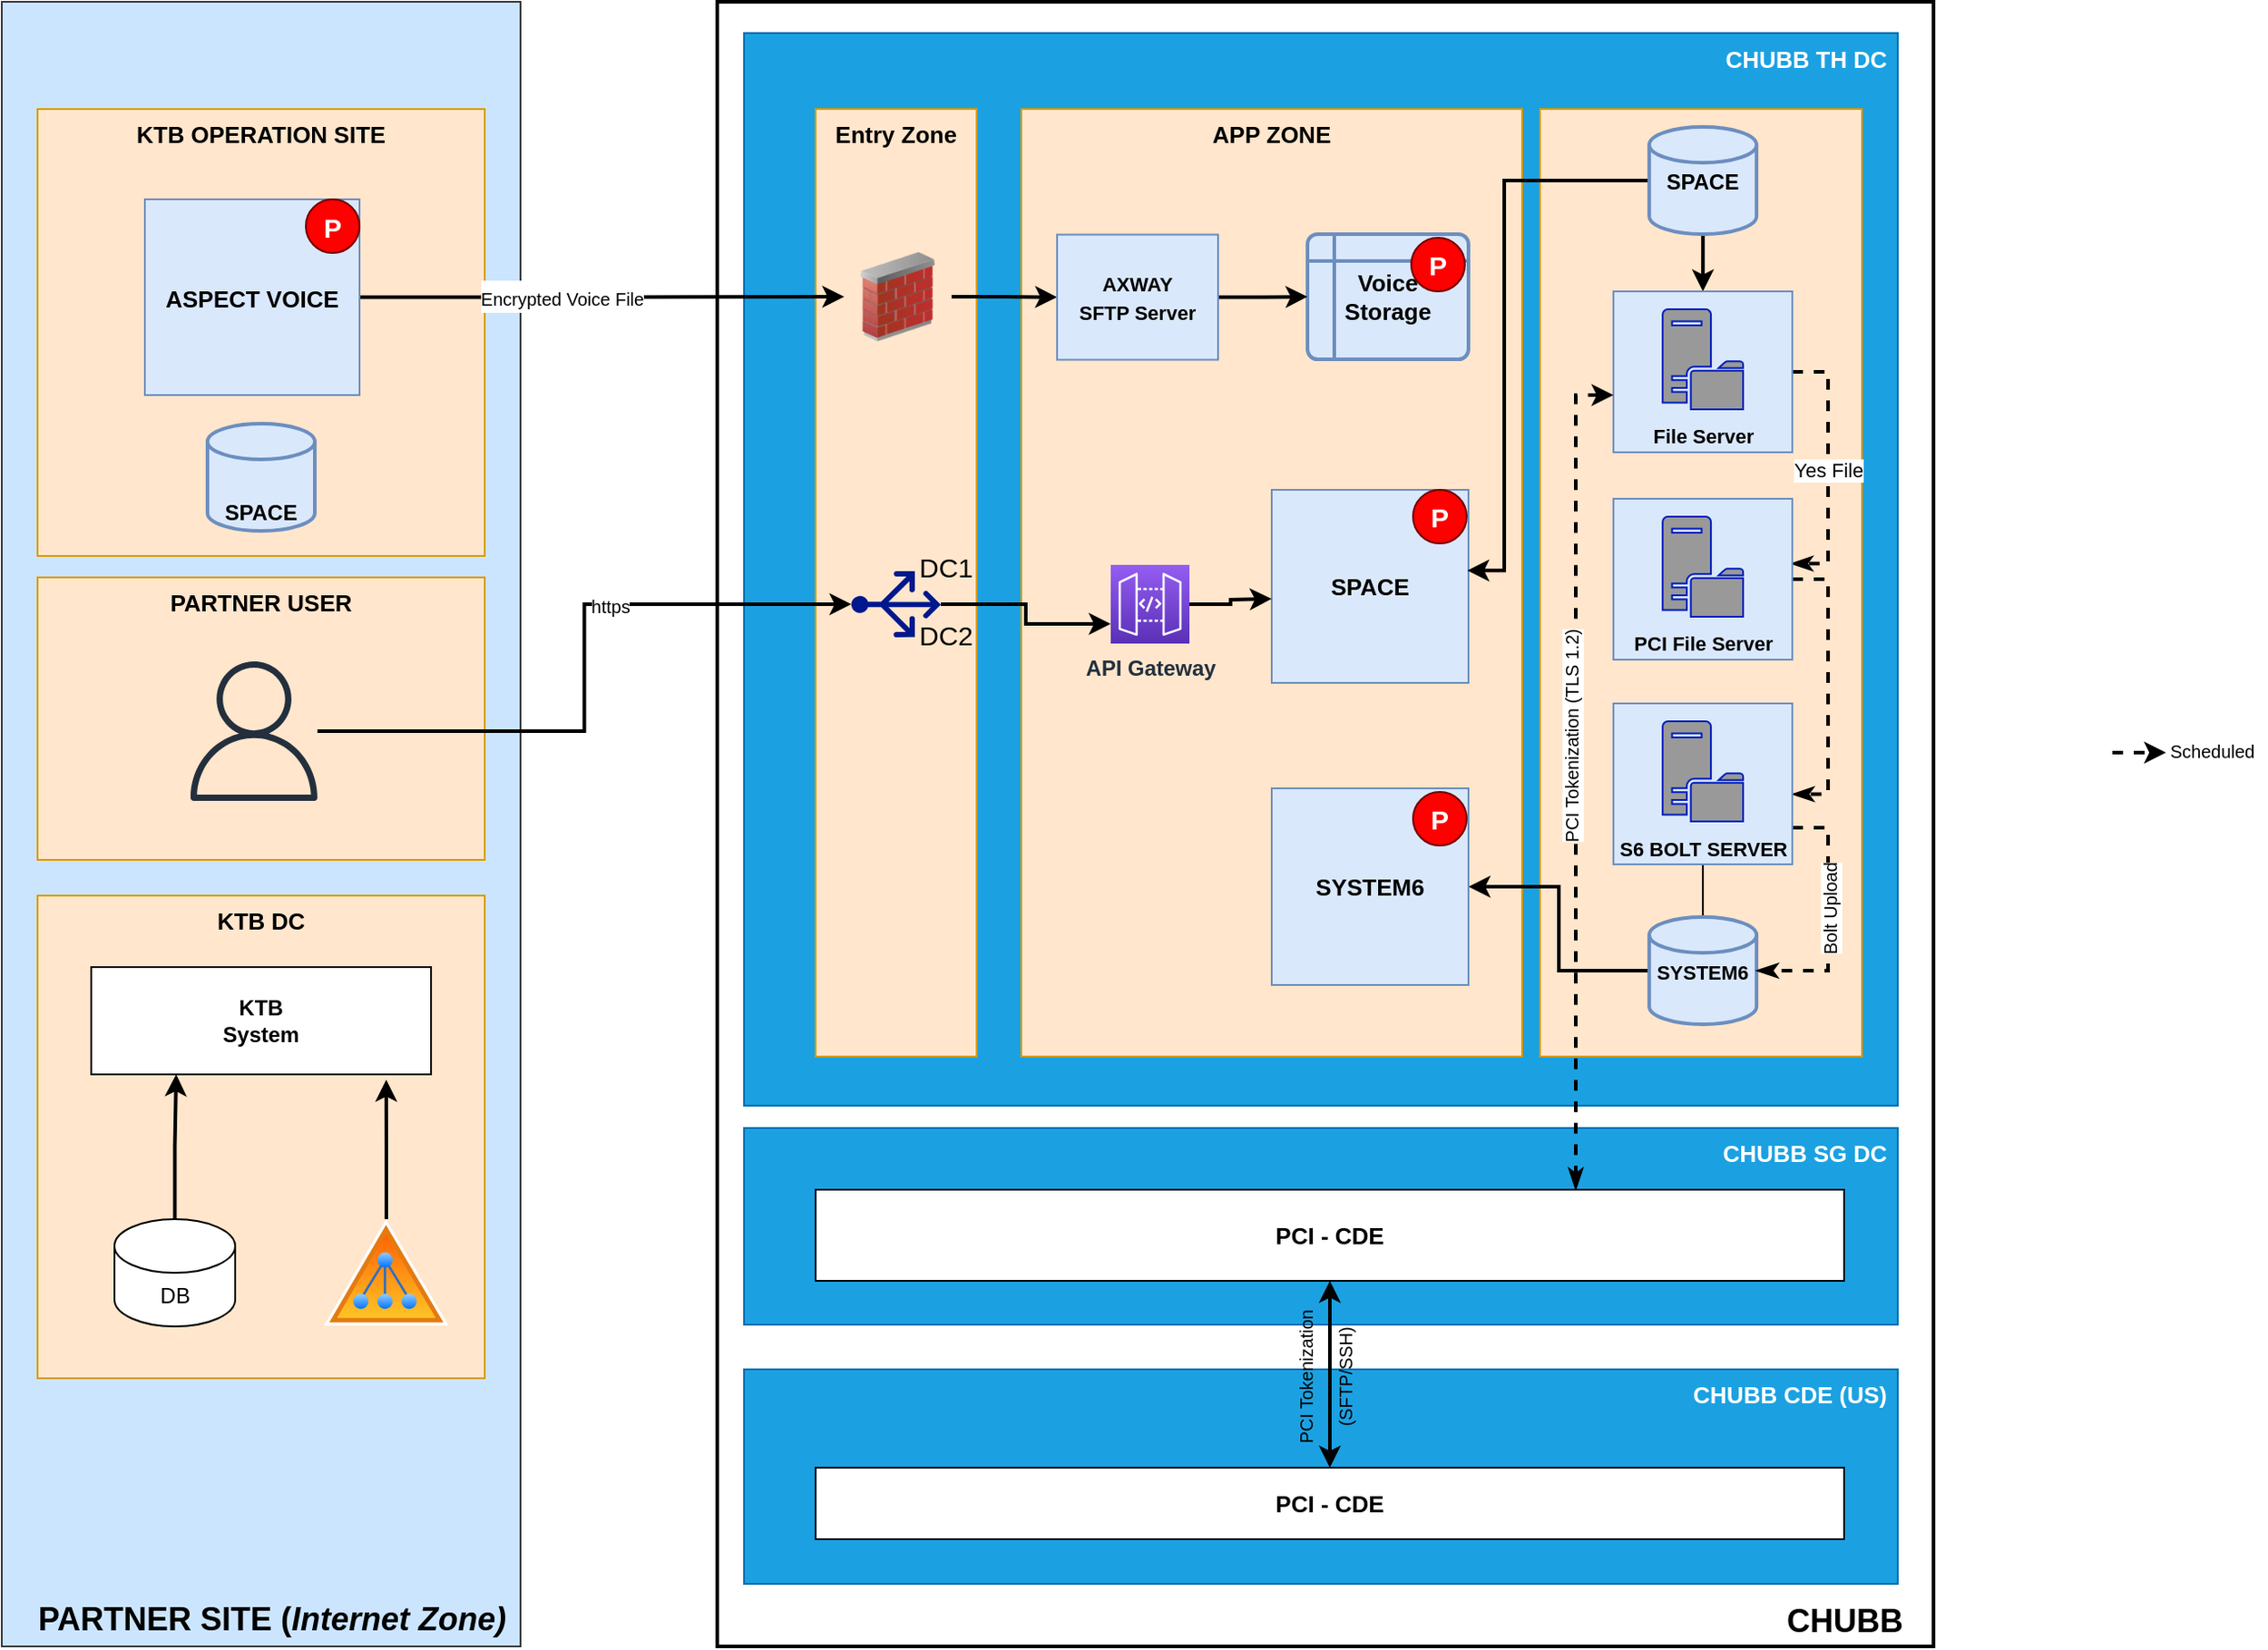 <mxfile version="18.2.0" type="github">
  <diagram id="LbMPbOLTLOJZ_oI8mEUt" name="Page-1">
    <mxGraphModel dx="2272" dy="762" grid="1" gridSize="10" guides="1" tooltips="1" connect="1" arrows="1" fold="1" page="1" pageScale="1" pageWidth="850" pageHeight="1100" math="0" shadow="0">
      <root>
        <mxCell id="0" />
        <mxCell id="1" parent="0" />
        <mxCell id="60L3j7kGqlktmhBH0rx--8" value="&lt;div style=&quot;&quot;&gt;&lt;span style=&quot;background-color: initial; font-size: 18px;&quot;&gt;&lt;b&gt;PARTNER SITE (&lt;i&gt;Internet Zone)&lt;/i&gt;&lt;/b&gt;&lt;/span&gt;&lt;/div&gt;" style="rounded=0;whiteSpace=wrap;html=1;fillColor=#cce5ff;strokeColor=#36393d;verticalAlign=bottom;align=right;spacingRight=6;spacingBottom=1;" parent="1" vertex="1">
          <mxGeometry x="-120" y="240" width="290" height="920" as="geometry" />
        </mxCell>
        <mxCell id="60L3j7kGqlktmhBH0rx--2" value="KTB DC" style="rounded=0;whiteSpace=wrap;html=1;verticalAlign=top;fontStyle=1;fontSize=13;fillColor=#ffe6cc;strokeColor=#d79b00;" parent="1" vertex="1">
          <mxGeometry x="-100" y="740" width="250" height="270" as="geometry" />
        </mxCell>
        <mxCell id="60L3j7kGqlktmhBH0rx--11" style="edgeStyle=orthogonalEdgeStyle;rounded=0;orthogonalLoop=1;jettySize=auto;html=1;entryX=0.25;entryY=1;entryDx=0;entryDy=0;fontSize=13;strokeWidth=2;" parent="1" source="60L3j7kGqlktmhBH0rx--3" target="60L3j7kGqlktmhBH0rx--6" edge="1">
          <mxGeometry relative="1" as="geometry" />
        </mxCell>
        <mxCell id="60L3j7kGqlktmhBH0rx--3" value="DB" style="shape=cylinder3;whiteSpace=wrap;html=1;boundedLbl=1;backgroundOutline=1;size=15;" parent="1" vertex="1">
          <mxGeometry x="-57" y="921" width="67.5" height="60" as="geometry" />
        </mxCell>
        <mxCell id="60L3j7kGqlktmhBH0rx--10" style="edgeStyle=orthogonalEdgeStyle;rounded=0;orthogonalLoop=1;jettySize=auto;html=1;entryX=0.868;entryY=1.05;entryDx=0;entryDy=0;entryPerimeter=0;fontSize=13;strokeWidth=2;" parent="1" source="60L3j7kGqlktmhBH0rx--4" target="60L3j7kGqlktmhBH0rx--6" edge="1">
          <mxGeometry relative="1" as="geometry" />
        </mxCell>
        <mxCell id="60L3j7kGqlktmhBH0rx--4" value="" style="aspect=fixed;perimeter=ellipsePerimeter;html=1;align=center;shadow=0;dashed=0;spacingTop=3;image;image=img/lib/active_directory/active_directory.svg;" parent="1" vertex="1">
          <mxGeometry x="60" y="921" width="70" height="59.5" as="geometry" />
        </mxCell>
        <mxCell id="60L3j7kGqlktmhBH0rx--6" value="&lt;b&gt;KTB&lt;br&gt;System&lt;/b&gt;" style="rounded=0;whiteSpace=wrap;html=1;" parent="1" vertex="1">
          <mxGeometry x="-70" y="780" width="190" height="60" as="geometry" />
        </mxCell>
        <mxCell id="60L3j7kGqlktmhBH0rx--12" value="CHUBB" style="rounded=0;whiteSpace=wrap;html=1;fillColor=default;strokeColor=#000000;verticalAlign=bottom;align=right;fontStyle=1;spacingRight=15;fontSize=18;strokeWidth=2;" parent="1" vertex="1">
          <mxGeometry x="280" y="240" width="680" height="920" as="geometry" />
        </mxCell>
        <mxCell id="60L3j7kGqlktmhBH0rx--14" value="CHUBB TH DC" style="rounded=0;whiteSpace=wrap;html=1;verticalAlign=top;fontStyle=1;fontSize=13;fillColor=#1ba1e2;strokeColor=#006EAF;align=right;spacingRight=4;fontColor=#ffffff;" parent="1" vertex="1">
          <mxGeometry x="295" y="257.5" width="645" height="600" as="geometry" />
        </mxCell>
        <mxCell id="60L3j7kGqlktmhBH0rx--24" value="Entry Zone" style="rounded=0;whiteSpace=wrap;html=1;verticalAlign=top;fontStyle=1;fontSize=13;fillColor=#ffe6cc;strokeColor=#d79b00;" parent="1" vertex="1">
          <mxGeometry x="335" y="300" width="90" height="530" as="geometry" />
        </mxCell>
        <mxCell id="60L3j7kGqlktmhBH0rx--26" value="APP ZONE" style="rounded=0;whiteSpace=wrap;html=1;verticalAlign=top;fontStyle=1;fontSize=13;fillColor=#ffe6cc;strokeColor=#d79b00;" parent="1" vertex="1">
          <mxGeometry x="450" y="300" width="280" height="530" as="geometry" />
        </mxCell>
        <mxCell id="60L3j7kGqlktmhBH0rx--28" value="" style="rounded=0;whiteSpace=wrap;html=1;verticalAlign=top;fontStyle=1;fontSize=13;fillColor=#ffe6cc;strokeColor=#d79b00;" parent="1" vertex="1">
          <mxGeometry x="740" y="300" width="180" height="530" as="geometry" />
        </mxCell>
        <mxCell id="60L3j7kGqlktmhBH0rx--29" value="SPACE" style="rounded=0;whiteSpace=wrap;html=1;fontSize=13;fillColor=#dae8fc;strokeColor=#6c8ebf;fontStyle=1" parent="1" vertex="1">
          <mxGeometry x="590" y="513" width="110" height="108" as="geometry" />
        </mxCell>
        <mxCell id="60L3j7kGqlktmhBH0rx--31" value="Voice&lt;br&gt;Storage" style="shape=internalStorage;whiteSpace=wrap;html=1;dx=15;dy=15;rounded=1;arcSize=8;strokeWidth=2;fontSize=13;fillColor=#dae8fc;strokeColor=#6c8ebf;fontStyle=1" parent="1" vertex="1">
          <mxGeometry x="610" y="370" width="90" height="70" as="geometry" />
        </mxCell>
        <mxCell id="9tez9ft2qDIEydrpd0BH-7" value="" style="edgeStyle=orthogonalEdgeStyle;rounded=0;orthogonalLoop=1;jettySize=auto;html=1;fontSize=15;fontColor=#000000;" edge="1" parent="1" source="60L3j7kGqlktmhBH0rx--32" target="60L3j7kGqlktmhBH0rx--61">
          <mxGeometry relative="1" as="geometry" />
        </mxCell>
        <mxCell id="9tez9ft2qDIEydrpd0BH-13" style="edgeStyle=orthogonalEdgeStyle;rounded=0;orthogonalLoop=1;jettySize=auto;html=1;fontSize=15;fontColor=#000000;strokeWidth=2;" edge="1" parent="1" source="60L3j7kGqlktmhBH0rx--32" target="60L3j7kGqlktmhBH0rx--37">
          <mxGeometry relative="1" as="geometry" />
        </mxCell>
        <mxCell id="60L3j7kGqlktmhBH0rx--32" value="&lt;b&gt;&lt;span style=&quot;font-size: 11px;&quot;&gt;SYSTEM6&lt;/span&gt;&lt;br&gt;&lt;/b&gt;" style="strokeWidth=2;html=1;shape=mxgraph.flowchart.database;whiteSpace=wrap;fontSize=13;fillColor=#dae8fc;verticalAlign=middle;strokeColor=#6c8ebf;" parent="1" vertex="1">
          <mxGeometry x="801.06" y="752" width="60" height="60" as="geometry" />
        </mxCell>
        <mxCell id="9tez9ft2qDIEydrpd0BH-17" style="edgeStyle=orthogonalEdgeStyle;rounded=0;orthogonalLoop=1;jettySize=auto;html=1;entryX=0.5;entryY=0;entryDx=0;entryDy=0;fontSize=15;fontColor=#000000;strokeWidth=2;" edge="1" parent="1" source="60L3j7kGqlktmhBH0rx--33" target="60L3j7kGqlktmhBH0rx--56">
          <mxGeometry relative="1" as="geometry" />
        </mxCell>
        <mxCell id="9tez9ft2qDIEydrpd0BH-24" style="edgeStyle=orthogonalEdgeStyle;rounded=0;orthogonalLoop=1;jettySize=auto;html=1;entryX=0.994;entryY=0.418;entryDx=0;entryDy=0;entryPerimeter=0;fontSize=15;fontColor=#000000;strokeWidth=2;" edge="1" parent="1" source="60L3j7kGqlktmhBH0rx--33" target="60L3j7kGqlktmhBH0rx--29">
          <mxGeometry relative="1" as="geometry">
            <Array as="points">
              <mxPoint x="720" y="340" />
              <mxPoint x="720" y="558" />
            </Array>
          </mxGeometry>
        </mxCell>
        <mxCell id="60L3j7kGqlktmhBH0rx--33" value="&lt;span style=&quot;font-size: 12px;&quot;&gt;&lt;b&gt;SPACE&lt;/b&gt;&lt;/span&gt;" style="strokeWidth=2;html=1;shape=mxgraph.flowchart.database;whiteSpace=wrap;fontSize=13;fillColor=#dae8fc;verticalAlign=middle;strokeColor=#6c8ebf;" parent="1" vertex="1">
          <mxGeometry x="801.06" y="310" width="60" height="60" as="geometry" />
        </mxCell>
        <mxCell id="9tez9ft2qDIEydrpd0BH-23" style="edgeStyle=orthogonalEdgeStyle;rounded=0;orthogonalLoop=1;jettySize=auto;html=1;fontSize=15;fontColor=#000000;strokeWidth=2;" edge="1" parent="1" source="60L3j7kGqlktmhBH0rx--34">
          <mxGeometry relative="1" as="geometry">
            <mxPoint x="590.0" y="574" as="targetPoint" />
          </mxGeometry>
        </mxCell>
        <mxCell id="60L3j7kGqlktmhBH0rx--34" value="&lt;b&gt;API Gateway&lt;/b&gt;" style="sketch=0;points=[[0,0,0],[0.25,0,0],[0.5,0,0],[0.75,0,0],[1,0,0],[0,1,0],[0.25,1,0],[0.5,1,0],[0.75,1,0],[1,1,0],[0,0.25,0],[0,0.5,0],[0,0.75,0],[1,0.25,0],[1,0.5,0],[1,0.75,0]];outlineConnect=0;fontColor=#232F3E;gradientColor=#945DF2;gradientDirection=north;fillColor=#5A30B5;strokeColor=#ffffff;dashed=0;verticalLabelPosition=bottom;verticalAlign=top;align=center;html=1;fontSize=12;fontStyle=0;aspect=fixed;shape=mxgraph.aws4.resourceIcon;resIcon=mxgraph.aws4.api_gateway;" parent="1" vertex="1">
          <mxGeometry x="500" y="555" width="44" height="44" as="geometry" />
        </mxCell>
        <mxCell id="60L3j7kGqlktmhBH0rx--37" value="&lt;b&gt;SYSTEM6&lt;/b&gt;" style="rounded=0;whiteSpace=wrap;html=1;fontSize=13;fillColor=#dae8fc;strokeColor=#6c8ebf;" parent="1" vertex="1">
          <mxGeometry x="590" y="680" width="110" height="110" as="geometry" />
        </mxCell>
        <mxCell id="60L3j7kGqlktmhBH0rx--41" value="CHUBB SG DC" style="rounded=0;whiteSpace=wrap;html=1;verticalAlign=top;fontStyle=1;fontSize=13;fillColor=#1ba1e2;strokeColor=#006EAF;align=right;spacingRight=4;fontColor=#ffffff;" parent="1" vertex="1">
          <mxGeometry x="295" y="870" width="645" height="110" as="geometry" />
        </mxCell>
        <mxCell id="60L3j7kGqlktmhBH0rx--42" value="CHUBB CDE (US)" style="rounded=0;whiteSpace=wrap;html=1;verticalAlign=top;fontStyle=1;fontSize=13;fillColor=#1ba1e2;strokeColor=#006EAF;align=right;spacingRight=4;fontColor=#ffffff;" parent="1" vertex="1">
          <mxGeometry x="295" y="1005" width="645" height="120" as="geometry" />
        </mxCell>
        <mxCell id="60L3j7kGqlktmhBH0rx--43" value="&lt;b&gt;PCI - CDE&lt;/b&gt;" style="rounded=0;whiteSpace=wrap;html=1;fontSize=13;fillColor=default;" parent="1" vertex="1">
          <mxGeometry x="335" y="904.5" width="575" height="51" as="geometry" />
        </mxCell>
        <mxCell id="60L3j7kGqlktmhBH0rx--46" style="edgeStyle=orthogonalEdgeStyle;rounded=0;orthogonalLoop=1;jettySize=auto;html=1;entryX=0.5;entryY=1;entryDx=0;entryDy=0;fontSize=18;strokeWidth=2;endArrow=classic;endFill=1;startArrow=classic;startFill=1;" parent="1" source="60L3j7kGqlktmhBH0rx--45" target="60L3j7kGqlktmhBH0rx--43" edge="1">
          <mxGeometry relative="1" as="geometry" />
        </mxCell>
        <mxCell id="60L3j7kGqlktmhBH0rx--48" value="&lt;font style=&quot;font-size: 10px;&quot;&gt;PCI Tokenization&lt;br&gt;(SFTP/SSH)&lt;/font&gt;" style="edgeLabel;html=1;align=center;verticalAlign=middle;resizable=0;points=[];fontSize=18;labelBackgroundColor=none;rotation=270;" parent="60L3j7kGqlktmhBH0rx--46" vertex="1" connectable="0">
          <mxGeometry x="0.127" y="-1" relative="1" as="geometry">
            <mxPoint x="-6" y="9" as="offset" />
          </mxGeometry>
        </mxCell>
        <mxCell id="60L3j7kGqlktmhBH0rx--45" value="&lt;b&gt;PCI - CDE&lt;/b&gt;" style="rounded=0;whiteSpace=wrap;html=1;fontSize=13;fillColor=default;" parent="1" vertex="1">
          <mxGeometry x="335" y="1060" width="575" height="40" as="geometry" />
        </mxCell>
        <mxCell id="60L3j7kGqlktmhBH0rx--72" value="Yes File" style="edgeStyle=orthogonalEdgeStyle;rounded=0;orthogonalLoop=1;jettySize=auto;html=1;fontSize=11;startArrow=none;startFill=0;endArrow=classicThin;endFill=1;strokeWidth=2;entryX=0.993;entryY=0.403;entryDx=0;entryDy=0;entryPerimeter=0;dashed=1;" parent="1" source="60L3j7kGqlktmhBH0rx--56" target="60L3j7kGqlktmhBH0rx--58" edge="1">
          <mxGeometry x="0.013" relative="1" as="geometry">
            <Array as="points">
              <mxPoint x="901.06" y="447" />
              <mxPoint x="901.06" y="554" />
            </Array>
            <mxPoint as="offset" />
          </mxGeometry>
        </mxCell>
        <mxCell id="60L3j7kGqlktmhBH0rx--56" value="" style="rounded=0;whiteSpace=wrap;html=1;labelBackgroundColor=default;fontSize=10;strokeColor=#6c8ebf;strokeWidth=1;fillColor=#dae8fc;fontStyle=1" parent="1" vertex="1">
          <mxGeometry x="781.06" y="402" width="100" height="90" as="geometry" />
        </mxCell>
        <mxCell id="60L3j7kGqlktmhBH0rx--57" value="&lt;font color=&quot;#000000&quot; style=&quot;font-size: 11px;&quot;&gt;&lt;b&gt;File Server&lt;/b&gt;&lt;/font&gt;" style="sketch=0;pointerEvents=1;shadow=0;dashed=0;html=1;strokeColor=#001DBC;fillColor=#999999;labelPosition=center;verticalLabelPosition=bottom;verticalAlign=top;outlineConnect=0;align=center;shape=mxgraph.office.servers.file_server;fontSize=13;fontColor=#ffffff;" parent="1" vertex="1">
          <mxGeometry x="808.56" y="412" width="45" height="56" as="geometry" />
        </mxCell>
        <mxCell id="60L3j7kGqlktmhBH0rx--69" style="edgeStyle=orthogonalEdgeStyle;rounded=0;orthogonalLoop=1;jettySize=auto;html=1;entryX=1;entryY=0.564;entryDx=0;entryDy=0;entryPerimeter=0;fontSize=11;startArrow=none;startFill=0;endArrow=classicThin;endFill=1;strokeWidth=2;dashed=1;" parent="1" source="60L3j7kGqlktmhBH0rx--58" target="60L3j7kGqlktmhBH0rx--60" edge="1">
          <mxGeometry relative="1" as="geometry">
            <Array as="points">
              <mxPoint x="901.06" y="563" />
              <mxPoint x="901.06" y="683" />
            </Array>
          </mxGeometry>
        </mxCell>
        <mxCell id="60L3j7kGqlktmhBH0rx--71" style="edgeStyle=orthogonalEdgeStyle;rounded=0;orthogonalLoop=1;jettySize=auto;html=1;fontSize=11;startArrow=classic;startFill=1;endArrow=classicThin;endFill=1;strokeWidth=2;dashed=1;" parent="1" source="60L3j7kGqlktmhBH0rx--56" target="60L3j7kGqlktmhBH0rx--43" edge="1">
          <mxGeometry relative="1" as="geometry">
            <Array as="points">
              <mxPoint x="760" y="460" />
            </Array>
          </mxGeometry>
        </mxCell>
        <mxCell id="60L3j7kGqlktmhBH0rx--81" value="PCI Tokenization (TLS 1.2)" style="edgeLabel;html=1;align=center;verticalAlign=middle;resizable=0;points=[];fontSize=10;rotation=270;" parent="60L3j7kGqlktmhBH0rx--71" vertex="1" connectable="0">
          <mxGeometry x="-0.089" y="-3" relative="1" as="geometry">
            <mxPoint as="offset" />
          </mxGeometry>
        </mxCell>
        <mxCell id="60L3j7kGqlktmhBH0rx--58" value="" style="rounded=0;whiteSpace=wrap;html=1;labelBackgroundColor=default;fontSize=10;strokeColor=#6c8ebf;strokeWidth=1;fillColor=#dae8fc;" parent="1" vertex="1">
          <mxGeometry x="781.06" y="518" width="100" height="90" as="geometry" />
        </mxCell>
        <mxCell id="60L3j7kGqlktmhBH0rx--59" value="&lt;font style=&quot;font-size: 11px;&quot;&gt;&lt;b&gt;PCI File Server&lt;/b&gt;&lt;/font&gt;" style="sketch=0;pointerEvents=1;shadow=0;dashed=0;html=1;strokeColor=#001DBC;fillColor=#999999;labelPosition=center;verticalLabelPosition=bottom;verticalAlign=top;outlineConnect=0;align=center;shape=mxgraph.office.servers.file_server;fontSize=13;" parent="1" vertex="1">
          <mxGeometry x="808.56" y="528" width="45" height="56" as="geometry" />
        </mxCell>
        <mxCell id="60L3j7kGqlktmhBH0rx--74" style="edgeStyle=orthogonalEdgeStyle;rounded=0;orthogonalLoop=1;jettySize=auto;html=1;entryX=1;entryY=0.5;entryDx=0;entryDy=0;entryPerimeter=0;fontSize=10;startArrow=none;startFill=0;endArrow=classicThin;endFill=1;strokeWidth=2;dashed=1;" parent="1" source="60L3j7kGqlktmhBH0rx--60" target="60L3j7kGqlktmhBH0rx--32" edge="1">
          <mxGeometry relative="1" as="geometry">
            <Array as="points">
              <mxPoint x="901.06" y="702" />
              <mxPoint x="901.06" y="782" />
            </Array>
          </mxGeometry>
        </mxCell>
        <mxCell id="60L3j7kGqlktmhBH0rx--75" value="Bolt Upload" style="edgeLabel;html=1;align=center;verticalAlign=middle;resizable=0;points=[];fontSize=10;rotation=270;" parent="60L3j7kGqlktmhBH0rx--74" vertex="1" connectable="0">
          <mxGeometry x="-0.062" y="1" relative="1" as="geometry">
            <mxPoint as="offset" />
          </mxGeometry>
        </mxCell>
        <mxCell id="60L3j7kGqlktmhBH0rx--60" value="" style="rounded=0;whiteSpace=wrap;html=1;labelBackgroundColor=default;fontSize=10;strokeColor=#6c8ebf;strokeWidth=1;fillColor=#dae8fc;" parent="1" vertex="1">
          <mxGeometry x="781.06" y="632.5" width="100" height="90" as="geometry" />
        </mxCell>
        <mxCell id="60L3j7kGqlktmhBH0rx--61" value="&lt;font style=&quot;font-size: 11px;&quot;&gt;&lt;b&gt;S6 BOLT SERVER&lt;/b&gt;&lt;/font&gt;" style="sketch=0;pointerEvents=1;shadow=0;dashed=0;html=1;strokeColor=#001DBC;fillColor=#999999;labelPosition=center;verticalLabelPosition=bottom;verticalAlign=top;outlineConnect=0;align=center;shape=mxgraph.office.servers.file_server;fontSize=13;" parent="1" vertex="1">
          <mxGeometry x="808.56" y="642.5" width="45" height="56" as="geometry" />
        </mxCell>
        <mxCell id="60L3j7kGqlktmhBH0rx--78" value="" style="endArrow=classic;startArrow=none;html=1;rounded=0;dashed=1;fontSize=10;strokeWidth=2;startFill=0;" parent="1" edge="1">
          <mxGeometry width="50" height="50" relative="1" as="geometry">
            <mxPoint x="1060" y="660" as="sourcePoint" />
            <mxPoint x="1090" y="660" as="targetPoint" />
          </mxGeometry>
        </mxCell>
        <mxCell id="60L3j7kGqlktmhBH0rx--80" value="Scheduled" style="text;html=1;strokeColor=none;fillColor=none;align=center;verticalAlign=middle;whiteSpace=wrap;rounded=0;labelBackgroundColor=default;fontSize=10;" parent="1" vertex="1">
          <mxGeometry x="1086" y="644" width="60" height="30" as="geometry" />
        </mxCell>
        <mxCell id="9tez9ft2qDIEydrpd0BH-1" value="&lt;span style=&quot;font-size: 15px;&quot;&gt;P&lt;/span&gt;" style="ellipse;whiteSpace=wrap;html=1;aspect=fixed;fillColor=#FF0000;fontColor=#ffffff;strokeColor=#6F0000;fontSize=15;fontStyle=1" vertex="1" parent="1">
          <mxGeometry x="669" y="682" width="30" height="30" as="geometry" />
        </mxCell>
        <mxCell id="9tez9ft2qDIEydrpd0BH-3" value="&lt;span style=&quot;font-size: 15px;&quot;&gt;P&lt;/span&gt;" style="ellipse;whiteSpace=wrap;html=1;aspect=fixed;fillColor=#FF0000;fontColor=#ffffff;strokeColor=#6F0000;fontSize=15;fontStyle=1" vertex="1" parent="1">
          <mxGeometry x="668" y="372" width="30" height="30" as="geometry" />
        </mxCell>
        <mxCell id="9tez9ft2qDIEydrpd0BH-4" value="KTB OPERATION SITE" style="rounded=0;whiteSpace=wrap;html=1;verticalAlign=top;fontStyle=1;fontSize=13;fillColor=#ffe6cc;strokeColor=#d79b00;" vertex="1" parent="1">
          <mxGeometry x="-100" y="300" width="250" height="250" as="geometry" />
        </mxCell>
        <mxCell id="9tez9ft2qDIEydrpd0BH-11" style="edgeStyle=orthogonalEdgeStyle;rounded=0;orthogonalLoop=1;jettySize=auto;html=1;entryX=0;entryY=0.5;entryDx=0;entryDy=0;fontSize=15;fontColor=#000000;strokeWidth=2;" edge="1" parent="1" source="9tez9ft2qDIEydrpd0BH-5" target="9tez9ft2qDIEydrpd0BH-10">
          <mxGeometry relative="1" as="geometry" />
        </mxCell>
        <mxCell id="9tez9ft2qDIEydrpd0BH-33" value="&lt;font style=&quot;font-size: 10px;&quot;&gt;Encrypted Voice File&lt;/font&gt;" style="edgeLabel;html=1;align=center;verticalAlign=middle;resizable=0;points=[];fontSize=15;fontColor=#000000;" vertex="1" connectable="0" parent="9tez9ft2qDIEydrpd0BH-11">
          <mxGeometry x="-0.167" y="2" relative="1" as="geometry">
            <mxPoint as="offset" />
          </mxGeometry>
        </mxCell>
        <mxCell id="9tez9ft2qDIEydrpd0BH-5" value="&lt;b style=&quot;font-size: 13px;&quot;&gt;ASPECT VOICE&lt;/b&gt;" style="rounded=0;whiteSpace=wrap;html=1;fontSize=15;fillColor=#dae8fc;strokeColor=#6c8ebf;" vertex="1" parent="1">
          <mxGeometry x="-40" y="350.5" width="120" height="109.5" as="geometry" />
        </mxCell>
        <mxCell id="9tez9ft2qDIEydrpd0BH-6" value="&lt;span style=&quot;font-size: 12px;&quot;&gt;&lt;b&gt;SPACE&lt;/b&gt;&lt;/span&gt;" style="strokeWidth=2;html=1;shape=mxgraph.flowchart.database;whiteSpace=wrap;fontSize=13;fillColor=#dae8fc;verticalAlign=bottom;strokeColor=#6c8ebf;" vertex="1" parent="1">
          <mxGeometry x="-5" y="476" width="60" height="60" as="geometry" />
        </mxCell>
        <mxCell id="9tez9ft2qDIEydrpd0BH-8" value="&lt;span style=&quot;font-size: 15px;&quot;&gt;P&lt;/span&gt;" style="ellipse;whiteSpace=wrap;html=1;aspect=fixed;fillColor=#FF0000;fontColor=#ffffff;strokeColor=#6F0000;fontSize=15;fontStyle=1" vertex="1" parent="1">
          <mxGeometry x="50" y="350.5" width="30" height="30" as="geometry" />
        </mxCell>
        <mxCell id="9tez9ft2qDIEydrpd0BH-35" style="edgeStyle=orthogonalEdgeStyle;rounded=0;orthogonalLoop=1;jettySize=auto;html=1;fontSize=11;fontColor=#000000;strokeWidth=2;" edge="1" parent="1" source="9tez9ft2qDIEydrpd0BH-10" target="9tez9ft2qDIEydrpd0BH-34">
          <mxGeometry relative="1" as="geometry" />
        </mxCell>
        <mxCell id="9tez9ft2qDIEydrpd0BH-10" value="" style="image;html=1;image=img/lib/clip_art/networking/Firewall_02_128x128.png;fontSize=13;fillColor=default;" vertex="1" parent="1">
          <mxGeometry x="351" y="380" width="60" height="50" as="geometry" />
        </mxCell>
        <mxCell id="9tez9ft2qDIEydrpd0BH-18" value="&lt;span style=&quot;font-size: 15px;&quot;&gt;P&lt;/span&gt;" style="ellipse;whiteSpace=wrap;html=1;aspect=fixed;fillColor=#FF0000;fontColor=#ffffff;strokeColor=#6F0000;fontSize=15;fontStyle=1" vertex="1" parent="1">
          <mxGeometry x="669" y="513" width="30" height="30" as="geometry" />
        </mxCell>
        <mxCell id="9tez9ft2qDIEydrpd0BH-22" style="edgeStyle=orthogonalEdgeStyle;rounded=0;orthogonalLoop=1;jettySize=auto;html=1;entryX=0;entryY=0.75;entryDx=0;entryDy=0;entryPerimeter=0;fontSize=15;fontColor=#000000;strokeWidth=2;" edge="1" parent="1" source="9tez9ft2qDIEydrpd0BH-21" target="60L3j7kGqlktmhBH0rx--34">
          <mxGeometry relative="1" as="geometry" />
        </mxCell>
        <mxCell id="9tez9ft2qDIEydrpd0BH-21" value="" style="sketch=0;aspect=fixed;pointerEvents=1;shadow=0;dashed=0;html=1;strokeColor=none;labelPosition=center;verticalLabelPosition=bottom;verticalAlign=top;align=center;fillColor=#00188D;shape=mxgraph.azure.load_balancer_generic;fontSize=15;fontColor=#000000;rotation=-90;" vertex="1" parent="1">
          <mxGeometry x="361.5" y="552" width="37" height="50" as="geometry" />
        </mxCell>
        <mxCell id="9tez9ft2qDIEydrpd0BH-25" value="DC1" style="text;html=1;strokeColor=none;fillColor=none;align=center;verticalAlign=middle;whiteSpace=wrap;rounded=0;fontSize=15;fontColor=#000000;" vertex="1" parent="1">
          <mxGeometry x="378" y="540.5" width="60" height="30" as="geometry" />
        </mxCell>
        <mxCell id="9tez9ft2qDIEydrpd0BH-26" value="DC2" style="text;html=1;strokeColor=none;fillColor=none;align=center;verticalAlign=middle;whiteSpace=wrap;rounded=0;fontSize=15;fontColor=#000000;" vertex="1" parent="1">
          <mxGeometry x="378" y="579" width="60" height="30" as="geometry" />
        </mxCell>
        <mxCell id="9tez9ft2qDIEydrpd0BH-27" value="" style="sketch=0;outlineConnect=0;fontColor=#232F3E;gradientColor=none;fillColor=#232F3D;strokeColor=none;dashed=0;verticalLabelPosition=bottom;verticalAlign=top;align=center;html=1;fontSize=12;fontStyle=0;aspect=fixed;pointerEvents=1;shape=mxgraph.aws4.user;" vertex="1" parent="1">
          <mxGeometry x="-23" y="584" width="78" height="78" as="geometry" />
        </mxCell>
        <mxCell id="9tez9ft2qDIEydrpd0BH-28" value="PARTNER USER" style="rounded=0;whiteSpace=wrap;html=1;verticalAlign=top;fontStyle=1;fontSize=13;fillColor=#ffe6cc;strokeColor=#d79b00;" vertex="1" parent="1">
          <mxGeometry x="-100" y="562" width="250" height="158" as="geometry" />
        </mxCell>
        <mxCell id="9tez9ft2qDIEydrpd0BH-31" style="edgeStyle=orthogonalEdgeStyle;rounded=0;orthogonalLoop=1;jettySize=auto;html=1;entryX=0.5;entryY=0;entryDx=0;entryDy=0;entryPerimeter=0;fontSize=15;fontColor=#000000;strokeWidth=2;" edge="1" parent="1" source="9tez9ft2qDIEydrpd0BH-30" target="9tez9ft2qDIEydrpd0BH-21">
          <mxGeometry relative="1" as="geometry" />
        </mxCell>
        <mxCell id="9tez9ft2qDIEydrpd0BH-32" value="https" style="edgeLabel;html=1;align=center;verticalAlign=middle;resizable=0;points=[];fontSize=10;fontColor=#000000;" vertex="1" connectable="0" parent="9tez9ft2qDIEydrpd0BH-31">
          <mxGeometry x="0.269" y="-1" relative="1" as="geometry">
            <mxPoint as="offset" />
          </mxGeometry>
        </mxCell>
        <mxCell id="9tez9ft2qDIEydrpd0BH-30" value="" style="sketch=0;outlineConnect=0;fontColor=#232F3E;gradientColor=none;fillColor=#232F3D;strokeColor=none;dashed=0;verticalLabelPosition=bottom;verticalAlign=top;align=center;html=1;fontSize=12;fontStyle=0;aspect=fixed;pointerEvents=1;shape=mxgraph.aws4.user;" vertex="1" parent="1">
          <mxGeometry x="-18" y="609" width="78" height="78" as="geometry" />
        </mxCell>
        <mxCell id="9tez9ft2qDIEydrpd0BH-36" style="edgeStyle=orthogonalEdgeStyle;rounded=0;orthogonalLoop=1;jettySize=auto;html=1;fontSize=11;fontColor=#000000;strokeWidth=2;" edge="1" parent="1" source="9tez9ft2qDIEydrpd0BH-34" target="60L3j7kGqlktmhBH0rx--31">
          <mxGeometry relative="1" as="geometry" />
        </mxCell>
        <mxCell id="9tez9ft2qDIEydrpd0BH-34" value="&lt;font style=&quot;font-size: 11px;&quot;&gt;AXWAY&lt;br&gt;SFTP Server&lt;/font&gt;" style="rounded=0;whiteSpace=wrap;html=1;fontSize=13;fillColor=#dae8fc;strokeColor=#6c8ebf;fontStyle=1" vertex="1" parent="1">
          <mxGeometry x="470" y="370.25" width="90" height="70" as="geometry" />
        </mxCell>
      </root>
    </mxGraphModel>
  </diagram>
</mxfile>
